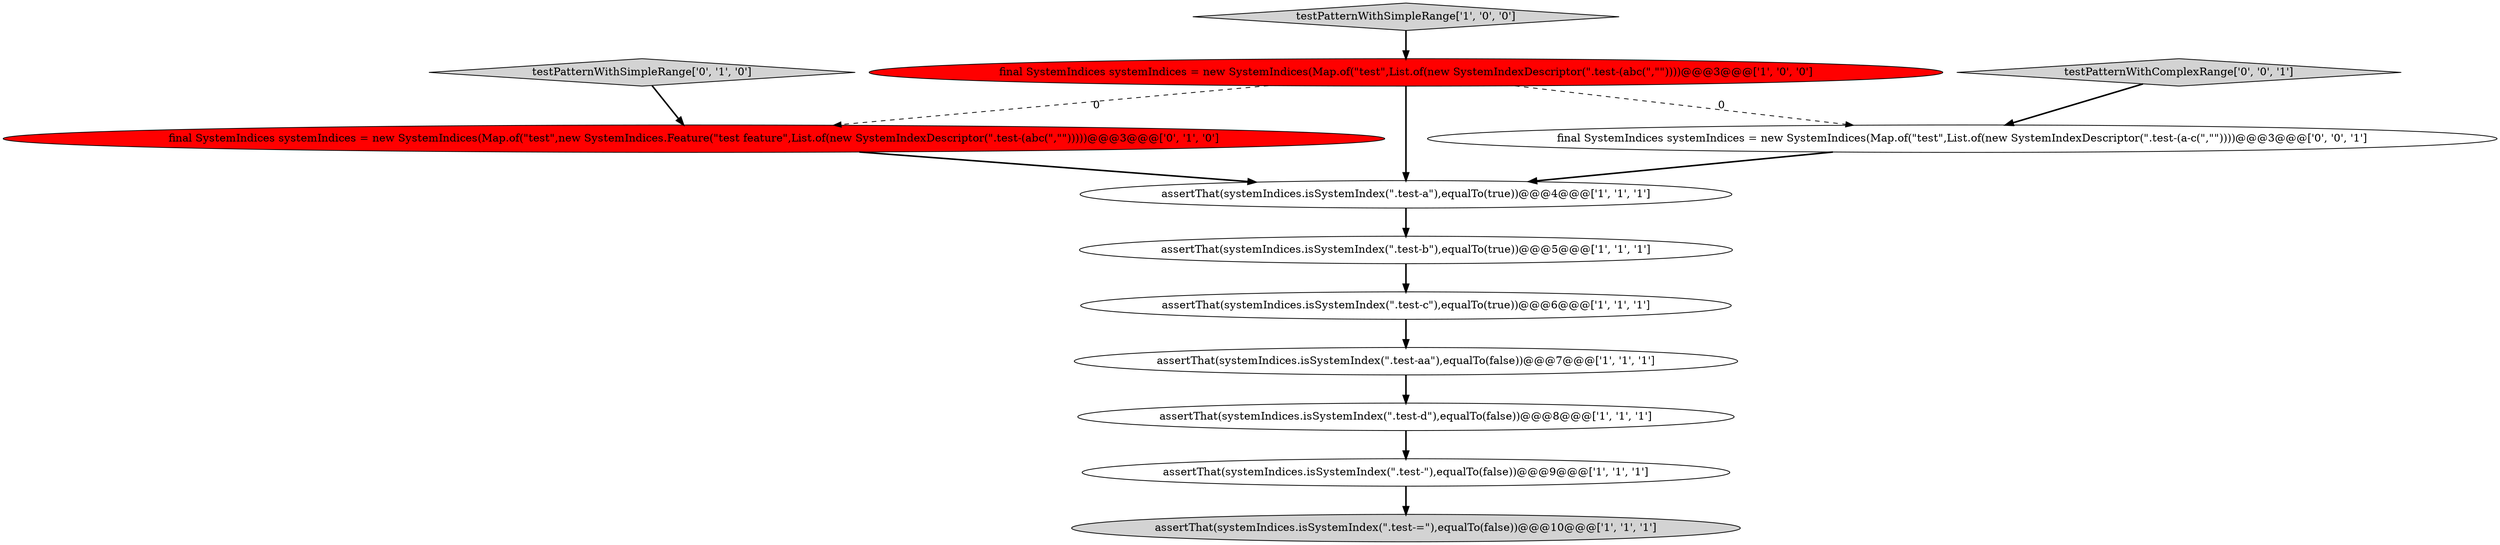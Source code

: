 digraph {
12 [style = filled, label = "final SystemIndices systemIndices = new SystemIndices(Map.of(\"test\",List.of(new SystemIndexDescriptor(\".test-(a-c(\",\"\"))))@@@3@@@['0', '0', '1']", fillcolor = white, shape = ellipse image = "AAA0AAABBB3BBB"];
4 [style = filled, label = "assertThat(systemIndices.isSystemIndex(\".test-\"),equalTo(false))@@@9@@@['1', '1', '1']", fillcolor = white, shape = ellipse image = "AAA0AAABBB1BBB"];
8 [style = filled, label = "assertThat(systemIndices.isSystemIndex(\".test-aa\"),equalTo(false))@@@7@@@['1', '1', '1']", fillcolor = white, shape = ellipse image = "AAA0AAABBB1BBB"];
3 [style = filled, label = "assertThat(systemIndices.isSystemIndex(\".test-a\"),equalTo(true))@@@4@@@['1', '1', '1']", fillcolor = white, shape = ellipse image = "AAA0AAABBB1BBB"];
0 [style = filled, label = "assertThat(systemIndices.isSystemIndex(\".test-c\"),equalTo(true))@@@6@@@['1', '1', '1']", fillcolor = white, shape = ellipse image = "AAA0AAABBB1BBB"];
2 [style = filled, label = "testPatternWithSimpleRange['1', '0', '0']", fillcolor = lightgray, shape = diamond image = "AAA0AAABBB1BBB"];
10 [style = filled, label = "testPatternWithSimpleRange['0', '1', '0']", fillcolor = lightgray, shape = diamond image = "AAA0AAABBB2BBB"];
7 [style = filled, label = "assertThat(systemIndices.isSystemIndex(\".test-d\"),equalTo(false))@@@8@@@['1', '1', '1']", fillcolor = white, shape = ellipse image = "AAA0AAABBB1BBB"];
9 [style = filled, label = "final SystemIndices systemIndices = new SystemIndices(Map.of(\"test\",new SystemIndices.Feature(\"test feature\",List.of(new SystemIndexDescriptor(\".test-(abc(\",\"\")))))@@@3@@@['0', '1', '0']", fillcolor = red, shape = ellipse image = "AAA1AAABBB2BBB"];
1 [style = filled, label = "assertThat(systemIndices.isSystemIndex(\".test-=\"),equalTo(false))@@@10@@@['1', '1', '1']", fillcolor = lightgray, shape = ellipse image = "AAA0AAABBB1BBB"];
5 [style = filled, label = "final SystemIndices systemIndices = new SystemIndices(Map.of(\"test\",List.of(new SystemIndexDescriptor(\".test-(abc(\",\"\"))))@@@3@@@['1', '0', '0']", fillcolor = red, shape = ellipse image = "AAA1AAABBB1BBB"];
11 [style = filled, label = "testPatternWithComplexRange['0', '0', '1']", fillcolor = lightgray, shape = diamond image = "AAA0AAABBB3BBB"];
6 [style = filled, label = "assertThat(systemIndices.isSystemIndex(\".test-b\"),equalTo(true))@@@5@@@['1', '1', '1']", fillcolor = white, shape = ellipse image = "AAA0AAABBB1BBB"];
5->3 [style = bold, label=""];
9->3 [style = bold, label=""];
3->6 [style = bold, label=""];
5->9 [style = dashed, label="0"];
4->1 [style = bold, label=""];
2->5 [style = bold, label=""];
6->0 [style = bold, label=""];
10->9 [style = bold, label=""];
12->3 [style = bold, label=""];
7->4 [style = bold, label=""];
11->12 [style = bold, label=""];
5->12 [style = dashed, label="0"];
8->7 [style = bold, label=""];
0->8 [style = bold, label=""];
}

